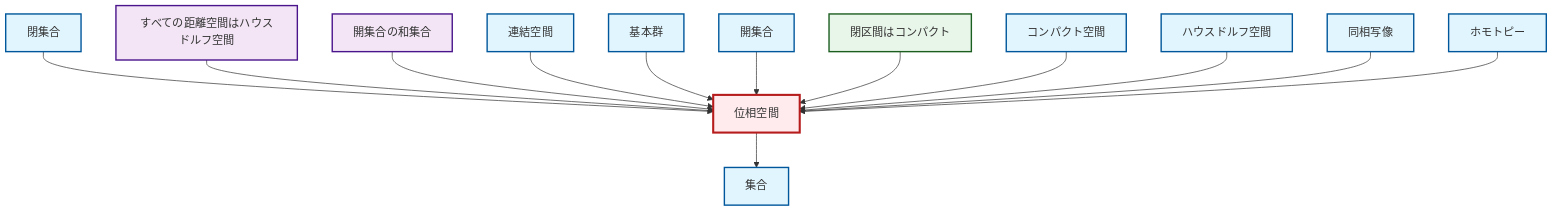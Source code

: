 graph TD
    classDef definition fill:#e1f5fe,stroke:#01579b,stroke-width:2px
    classDef theorem fill:#f3e5f5,stroke:#4a148c,stroke-width:2px
    classDef axiom fill:#fff3e0,stroke:#e65100,stroke-width:2px
    classDef example fill:#e8f5e9,stroke:#1b5e20,stroke-width:2px
    classDef current fill:#ffebee,stroke:#b71c1c,stroke-width:3px
    def-open-set["開集合"]:::definition
    def-topological-space["位相空間"]:::definition
    def-hausdorff["ハウスドルフ空間"]:::definition
    def-compact["コンパクト空間"]:::definition
    thm-union-open-sets["開集合の和集合"]:::theorem
    def-homeomorphism["同相写像"]:::definition
    def-fundamental-group["基本群"]:::definition
    thm-metric-hausdorff["すべての距離空間はハウスドルフ空間"]:::theorem
    ex-closed-interval-compact["閉区間はコンパクト"]:::example
    def-set["集合"]:::definition
    def-connected["連結空間"]:::definition
    def-homotopy["ホモトピー"]:::definition
    def-closed-set["閉集合"]:::definition
    def-closed-set --> def-topological-space
    thm-metric-hausdorff --> def-topological-space
    thm-union-open-sets --> def-topological-space
    def-connected --> def-topological-space
    def-topological-space --> def-set
    def-fundamental-group --> def-topological-space
    def-open-set --> def-topological-space
    ex-closed-interval-compact --> def-topological-space
    def-compact --> def-topological-space
    def-hausdorff --> def-topological-space
    def-homeomorphism --> def-topological-space
    def-homotopy --> def-topological-space
    class def-topological-space current